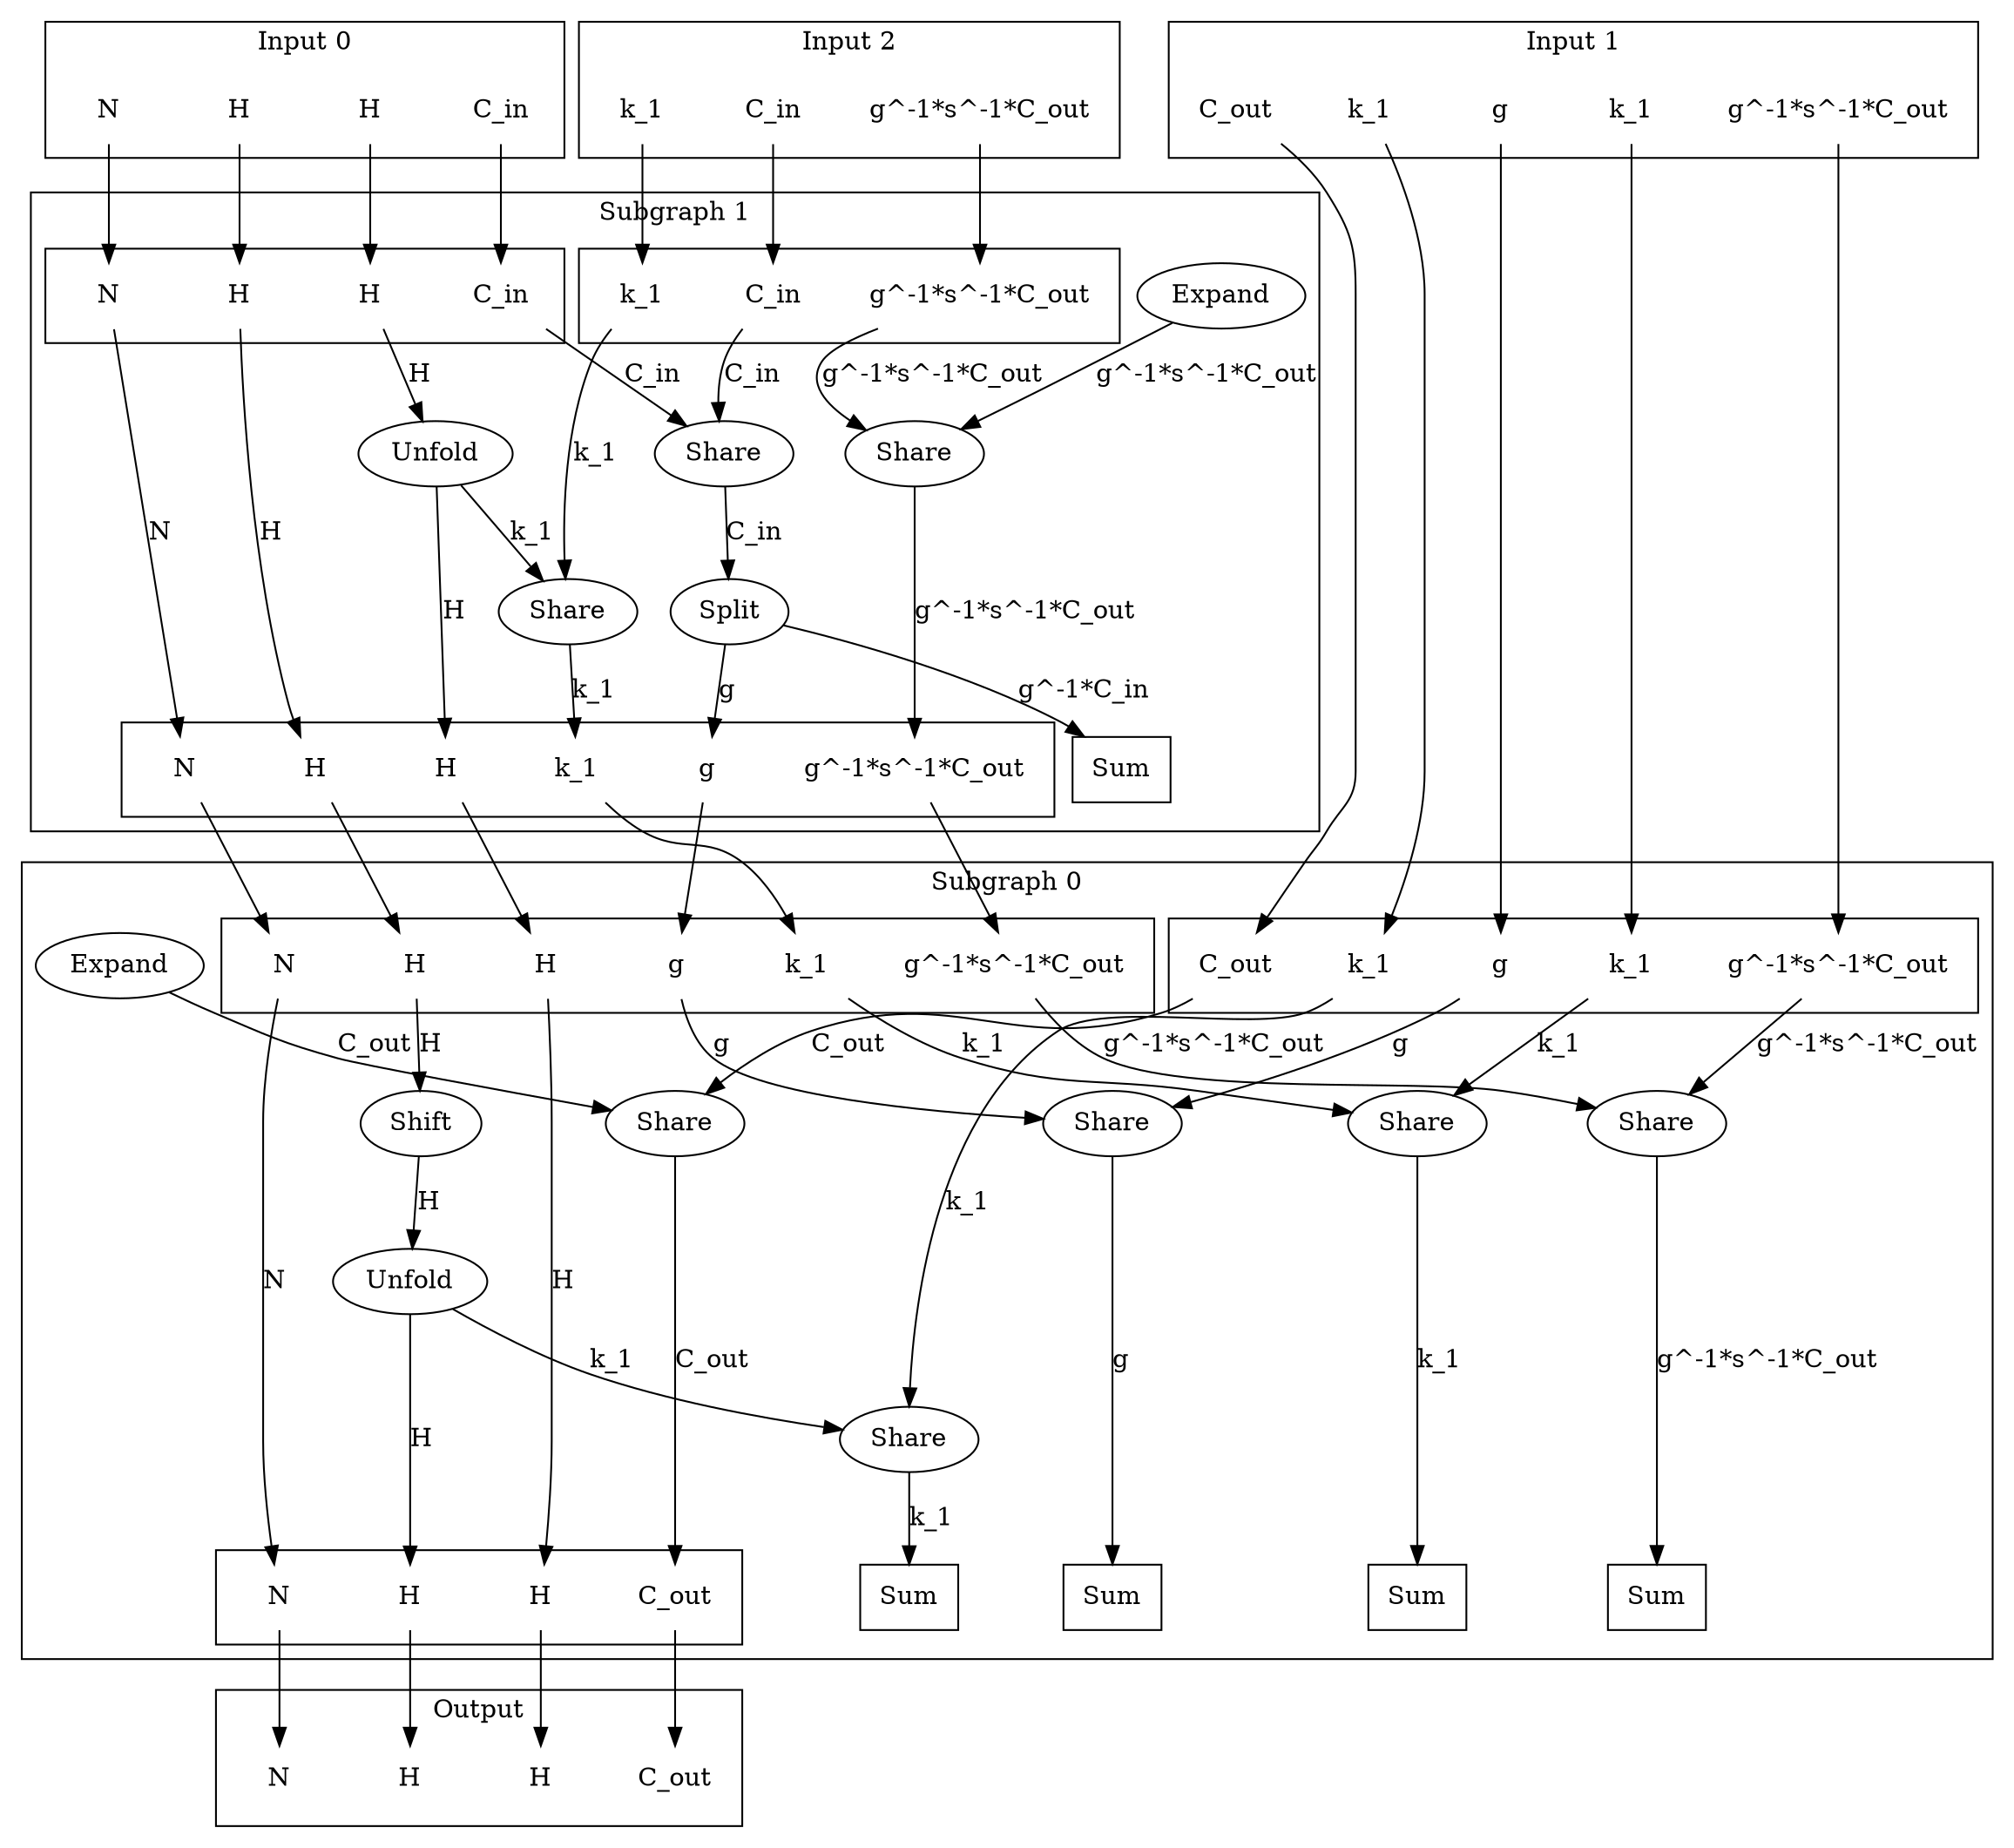digraph kernel_generated {
newrank = true;

// Stage tensor.
subgraph cluster_subgraph_0 {
    label = "Subgraph 0";
    // Reductions.
    reduce_0x7f44f8003928 [label="Sum", shape=box];
    reduce_0x7f44f8003ab0 [label="Sum", shape=box];
    reduce_0x7f44f8003a98 [label="Sum", shape=box];
    reduce_0x7f44f800ae88 [label="Sum", shape=box];
    // Output.
    subgraph cluster_subgraph_0_out {
        label = "";
        interface_0_out_0x5572df8cce60 [label="N", shape=none];
        interface_0_out_0x5572df8cce88 [label="C_out", shape=none];
        interface_0_out_0x5572df8cceb0 [label="H", shape=none];
        interface_0_out_0x5572df8cced8 [label="H", shape=none];
    }
    {
        rank = same;
        reduce_0x7f44f8003928;
        reduce_0x7f44f8003ab0;
        reduce_0x7f44f8003a98;
        reduce_0x7f44f800ae88;
        interface_0_out_0x5572df8cce60;
        interface_0_out_0x5572df8cce88;
        interface_0_out_0x5572df8cceb0;
        interface_0_out_0x5572df8cced8;
    }
    // Input 0.
    subgraph cluster_subgraph_0_in_0 {
        label = "";
        interface_0_in_0x5572df8cce60 [label="N", shape=none];
        interface_0_in_0x5572e409cd50 [label="g", shape=none];
        interface_0_in_0x5572e409ed40 [label="H", shape=none];
        interface_0_in_0x5572df8cced8 [label="H", shape=none];
        interface_0_in_0x5572e409cc10 [label="k_1", shape=none];
        interface_0_in_0x5572e409cda0 [label="g^-1*s^-1*C_out", shape=none];
    }
    // Input 1.
    subgraph cluster_subgraph_0_in_1 {
        label = "";
        interface_0_in_0x5572e409cb38 [label="C_out", shape=none];
        interface_0_in_0x5572e409cd68 [label="g", shape=none];
        interface_0_in_0x5572e409cc78 [label="k_1", shape=none];
        interface_0_in_0x5572e409cc28 [label="k_1", shape=none];
        interface_0_in_0x5572e409cdb8 [label="g^-1*s^-1*C_out", shape=none];
    }
    {
        rank = same;
        interface_0_in_0x5572df8cce60;
        interface_0_in_0x5572e409cd50;
        interface_0_in_0x5572e409ed40;
        interface_0_in_0x5572df8cced8;
        interface_0_in_0x5572e409cc10;
        interface_0_in_0x5572e409cda0;
        interface_0_in_0x5572e409cb38;
        interface_0_in_0x5572e409cd68;
        interface_0_in_0x5572e409cc78;
        interface_0_in_0x5572e409cc28;
        interface_0_in_0x5572e409cdb8;
    }
    // Op's.
    op_0x5572e409cb00 [label="Share"];
    op_0x5572e409cbf0 [label="Share"];
    op_0x5572e409cc40 [label="Share"];
    op_0x5572e409cd30 [label="Share"];
    op_0x5572e409cd80 [label="Share"];
    op_0x5572e409cfd8 [label="Expand"];
    op_0x5572e409ed20 [label="Shift"];
    op_0x5572e40b1f40 [label="Unfold"];
    // Dimension's.
    interface_0_in_0x5572df8cce60 -> interface_0_out_0x5572df8cce60 [label="N"];
    op_0x5572e409cb00 -> interface_0_out_0x5572df8cce88 [label="C_out"];
    op_0x5572e40b1f40 -> interface_0_out_0x5572df8cceb0 [label="H"];
    interface_0_in_0x5572df8cced8 -> interface_0_out_0x5572df8cced8 [label="H"];
    op_0x5572e409cfd8 -> op_0x5572e409cb00 [label="C_out"];
    interface_0_in_0x5572e409cb38 -> op_0x5572e409cb00 [label="C_out"];
    interface_0_in_0x5572e409cc10 -> op_0x5572e409cbf0 [label="k_1"];
    interface_0_in_0x5572e409cc28 -> op_0x5572e409cbf0 [label="k_1"];
    op_0x5572e40b1f40 -> op_0x5572e409cc40 [label="k_1"];
    interface_0_in_0x5572e409cc78 -> op_0x5572e409cc40 [label="k_1"];
    interface_0_in_0x5572e409cd50 -> op_0x5572e409cd30 [label="g"];
    interface_0_in_0x5572e409cd68 -> op_0x5572e409cd30 [label="g"];
    interface_0_in_0x5572e409cda0 -> op_0x5572e409cd80 [label="g^-1*s^-1*C_out"];
    interface_0_in_0x5572e409cdb8 -> op_0x5572e409cd80 [label="g^-1*s^-1*C_out"];
    interface_0_in_0x5572e409ed40 -> op_0x5572e409ed20 [label="H"];
    op_0x5572e409ed20 -> op_0x5572e40b1f40 [label="H"];
    op_0x5572e409cd30 -> reduce_0x7f44f8003928 [label="g"];
    op_0x5572e409cbf0 -> reduce_0x7f44f8003a98 [label="k_1"];
    op_0x5572e409cc40 -> reduce_0x7f44f8003ab0 [label="k_1"];
    op_0x5572e409cd80 -> reduce_0x7f44f800ae88 [label="g^-1*s^-1*C_out"];
}

// Stage tensor.
subgraph cluster_subgraph_1 {
    label = "Subgraph 1";
    // Reductions.
    reduce_0x7f44f8007890 [label="Sum", shape=box];
    // Output.
    subgraph cluster_subgraph_1_out {
        label = "";
        interface_1_out_0x5572df8cce60 [label="N", shape=none];
        interface_1_out_0x5572e409cd50 [label="g", shape=none];
        interface_1_out_0x5572e409ed40 [label="H", shape=none];
        interface_1_out_0x5572df8cced8 [label="H", shape=none];
        interface_1_out_0x5572e409cc10 [label="k_1", shape=none];
        interface_1_out_0x5572e409cda0 [label="g^-1*s^-1*C_out", shape=none];
    }
    {
        rank = same;
        reduce_0x7f44f8007890;
        interface_1_out_0x5572df8cce60;
        interface_1_out_0x5572e409cd50;
        interface_1_out_0x5572e409ed40;
        interface_1_out_0x5572df8cced8;
        interface_1_out_0x5572e409cc10;
        interface_1_out_0x5572e409cda0;
    }
    // Input 0.
    subgraph cluster_subgraph_1_in_0 {
        label = "";
        interface_1_in_0x5572df8cce60 [label="N", shape=none];
        interface_1_in_0x5572e409cf80 [label="C_in", shape=none];
        interface_1_in_0x5572e409ed40 [label="H", shape=none];
        interface_1_in_0x5572e40b2068 [label="H", shape=none];
    }
    // Input 1.
    subgraph cluster_subgraph_1_in_1 {
        label = "";
        interface_1_in_0x5572e409cf98 [label="C_in", shape=none];
        interface_1_in_0x5572e409ce58 [label="k_1", shape=none];
        interface_1_in_0x5572e409ce08 [label="g^-1*s^-1*C_out", shape=none];
    }
    {
        rank = same;
        interface_1_in_0x5572df8cce60;
        interface_1_in_0x5572e409cf80;
        interface_1_in_0x5572e409ed40;
        interface_1_in_0x5572e40b2068;
        interface_1_in_0x5572e409cf98;
        interface_1_in_0x5572e409ce58;
        interface_1_in_0x5572e409ce08;
    }
    // Op's.
    op_0x5572e409cdd0 [label="Share"];
    op_0x5572e409ce20 [label="Share"];
    op_0x5572e409cf60 [label="Share"];
    op_0x5572e409d018 [label="Expand"];
    op_0x5572e40b2040 [label="Unfold"];
    op_0x5572e40b62a0 [label="Split"];
    // Dimension's.
    interface_1_in_0x5572df8cce60 -> interface_1_out_0x5572df8cce60 [label="N"];
    op_0x5572e40b2040 -> interface_1_out_0x5572df8cced8 [label="H"];
    op_0x5572e409ce20 -> interface_1_out_0x5572e409cc10 [label="k_1"];
    op_0x5572e40b62a0 -> interface_1_out_0x5572e409cd50 [label="g"];
    op_0x5572e409cdd0 -> interface_1_out_0x5572e409cda0 [label="g^-1*s^-1*C_out"];
    op_0x5572e409d018 -> op_0x5572e409cdd0 [label="g^-1*s^-1*C_out"];
    interface_1_in_0x5572e409ce08 -> op_0x5572e409cdd0 [label="g^-1*s^-1*C_out"];
    op_0x5572e40b2040 -> op_0x5572e409ce20 [label="k_1"];
    interface_1_in_0x5572e409ce58 -> op_0x5572e409ce20 [label="k_1"];
    interface_1_in_0x5572e409cf80 -> op_0x5572e409cf60 [label="C_in"];
    interface_1_in_0x5572e409cf98 -> op_0x5572e409cf60 [label="C_in"];
    interface_1_in_0x5572e409ed40 -> interface_1_out_0x5572e409ed40 [label="H"];
    interface_1_in_0x5572e40b2068 -> op_0x5572e40b2040 [label="H"];
    op_0x5572e409cf60 -> op_0x5572e40b62a0 [label="C_in"];
    op_0x5572e40b62a0 -> reduce_0x7f44f8007890 [label="g^-1*C_in"];
}

// Input tensor.
subgraph cluster_subgraph_2 {
    label = "Input 0";
    interface_2_out_0x5572df8cce60 [label="N", shape=none];
    interface_2_out_0x5572e409cf80 [label="C_in", shape=none];
    interface_2_out_0x5572e409ed40 [label="H", shape=none];
    interface_2_out_0x5572e40b2068 [label="H", shape=none];
}

interface_2_out_0x5572df8cce60 -> interface_1_in_0x5572df8cce60;
interface_2_out_0x5572e409cf80 -> interface_1_in_0x5572e409cf80;
interface_2_out_0x5572e409ed40 -> interface_1_in_0x5572e409ed40;
interface_2_out_0x5572e40b2068 -> interface_1_in_0x5572e40b2068;

// Input tensor.
subgraph cluster_subgraph_3 {
    label = "Input 2";
    interface_3_out_0x5572e409cf98 [label="C_in", shape=none];
    interface_3_out_0x5572e409ce58 [label="k_1", shape=none];
    interface_3_out_0x5572e409ce08 [label="g^-1*s^-1*C_out", shape=none];
}

interface_3_out_0x5572e409cf98 -> interface_1_in_0x5572e409cf98;
interface_3_out_0x5572e409ce58 -> interface_1_in_0x5572e409ce58;
interface_3_out_0x5572e409ce08 -> interface_1_in_0x5572e409ce08;

interface_1_out_0x5572df8cce60 -> interface_0_in_0x5572df8cce60;
interface_1_out_0x5572e409cd50 -> interface_0_in_0x5572e409cd50;
interface_1_out_0x5572e409ed40 -> interface_0_in_0x5572e409ed40;
interface_1_out_0x5572df8cced8 -> interface_0_in_0x5572df8cced8;
interface_1_out_0x5572e409cc10 -> interface_0_in_0x5572e409cc10;
interface_1_out_0x5572e409cda0 -> interface_0_in_0x5572e409cda0;

// Input tensor.
subgraph cluster_subgraph_4 {
    label = "Input 1";
    interface_4_out_0x5572e409cb38 [label="C_out", shape=none];
    interface_4_out_0x5572e409cd68 [label="g", shape=none];
    interface_4_out_0x5572e409cc78 [label="k_1", shape=none];
    interface_4_out_0x5572e409cc28 [label="k_1", shape=none];
    interface_4_out_0x5572e409cdb8 [label="g^-1*s^-1*C_out", shape=none];
}

interface_4_out_0x5572e409cb38 -> interface_0_in_0x5572e409cb38;
interface_4_out_0x5572e409cd68 -> interface_0_in_0x5572e409cd68;
interface_4_out_0x5572e409cc78 -> interface_0_in_0x5572e409cc78;
interface_4_out_0x5572e409cc28 -> interface_0_in_0x5572e409cc28;
interface_4_out_0x5572e409cdb8 -> interface_0_in_0x5572e409cdb8;

{
    rank = same;
    interface_2_out_0x5572df8cce60;
    interface_2_out_0x5572e409cf80;
    interface_2_out_0x5572e409ed40;
    interface_2_out_0x5572e40b2068;
    interface_4_out_0x5572e409cb38;
    interface_4_out_0x5572e409cd68;
    interface_4_out_0x5572e409cc78;
    interface_4_out_0x5572e409cc28;
    interface_4_out_0x5572e409cdb8;
    interface_3_out_0x5572e409cf98;
    interface_3_out_0x5572e409ce58;
    interface_3_out_0x5572e409ce08;
}
subgraph cluster_subgraph_output {
    label = "Output";
    interface_5_in_0x5572df8cce60 [label="N", shape=none];
    interface_5_in_0x5572df8cce88 [label="C_out", shape=none];
    interface_5_in_0x5572df8cceb0 [label="H", shape=none];
    interface_5_in_0x5572df8cced8 [label="H", shape=none];
}
interface_0_out_0x5572df8cce60 -> interface_5_in_0x5572df8cce60;
interface_0_out_0x5572df8cce88 -> interface_5_in_0x5572df8cce88;
interface_0_out_0x5572df8cceb0 -> interface_5_in_0x5572df8cceb0;
interface_0_out_0x5572df8cced8 -> interface_5_in_0x5572df8cced8;

}
